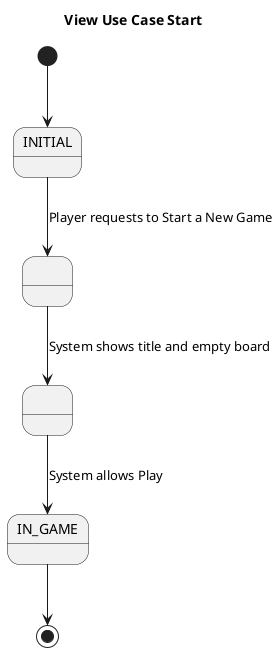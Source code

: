 @startuml ViewUseCaseStart
title View Use Case Start

state INITIAL
state IN_GAME
state A as " "
state B as " "

[*] --> INITIAL
INITIAL --> A : Player requests to Start a New Game
A --> B : System shows title and empty board
B --> IN_GAME : System allows Play
IN_GAME --> [*]
@enduml
